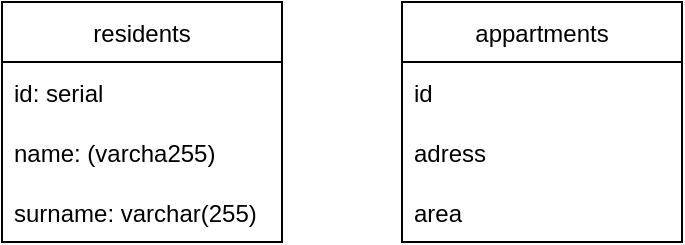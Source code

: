 <mxfile version="15.9.4" type="github">
  <diagram id="WWzpUGsCEAWE1CasI_xe" name="Page-1">
    <mxGraphModel dx="1054" dy="585" grid="1" gridSize="10" guides="1" tooltips="1" connect="1" arrows="1" fold="1" page="1" pageScale="1" pageWidth="827" pageHeight="1169" math="0" shadow="0">
      <root>
        <mxCell id="0" />
        <mxCell id="1" parent="0" />
        <mxCell id="4K1nbUxMba2Myyw-jxRT-1" value="residents" style="swimlane;fontStyle=0;childLayout=stackLayout;horizontal=1;startSize=30;horizontalStack=0;resizeParent=1;resizeParentMax=0;resizeLast=0;collapsible=1;marginBottom=0;" vertex="1" parent="1">
          <mxGeometry x="110" y="70" width="140" height="120" as="geometry" />
        </mxCell>
        <mxCell id="4K1nbUxMba2Myyw-jxRT-2" value="id: serial" style="text;strokeColor=none;fillColor=none;align=left;verticalAlign=middle;spacingLeft=4;spacingRight=4;overflow=hidden;points=[[0,0.5],[1,0.5]];portConstraint=eastwest;rotatable=0;" vertex="1" parent="4K1nbUxMba2Myyw-jxRT-1">
          <mxGeometry y="30" width="140" height="30" as="geometry" />
        </mxCell>
        <mxCell id="4K1nbUxMba2Myyw-jxRT-9" value="name: (varcha255)" style="text;strokeColor=none;fillColor=none;align=left;verticalAlign=middle;spacingLeft=4;spacingRight=4;overflow=hidden;points=[[0,0.5],[1,0.5]];portConstraint=eastwest;rotatable=0;" vertex="1" parent="4K1nbUxMba2Myyw-jxRT-1">
          <mxGeometry y="60" width="140" height="30" as="geometry" />
        </mxCell>
        <mxCell id="4K1nbUxMba2Myyw-jxRT-3" value="surname: varchar(255)" style="text;strokeColor=none;fillColor=none;align=left;verticalAlign=middle;spacingLeft=4;spacingRight=4;overflow=hidden;points=[[0,0.5],[1,0.5]];portConstraint=eastwest;rotatable=0;" vertex="1" parent="4K1nbUxMba2Myyw-jxRT-1">
          <mxGeometry y="90" width="140" height="30" as="geometry" />
        </mxCell>
        <mxCell id="4K1nbUxMba2Myyw-jxRT-5" value="appartments" style="swimlane;fontStyle=0;childLayout=stackLayout;horizontal=1;startSize=30;horizontalStack=0;resizeParent=1;resizeParentMax=0;resizeLast=0;collapsible=1;marginBottom=0;" vertex="1" parent="1">
          <mxGeometry x="310" y="70" width="140" height="120" as="geometry" />
        </mxCell>
        <mxCell id="4K1nbUxMba2Myyw-jxRT-6" value="id" style="text;strokeColor=none;fillColor=none;align=left;verticalAlign=middle;spacingLeft=4;spacingRight=4;overflow=hidden;points=[[0,0.5],[1,0.5]];portConstraint=eastwest;rotatable=0;" vertex="1" parent="4K1nbUxMba2Myyw-jxRT-5">
          <mxGeometry y="30" width="140" height="30" as="geometry" />
        </mxCell>
        <mxCell id="4K1nbUxMba2Myyw-jxRT-7" value="adress" style="text;strokeColor=none;fillColor=none;align=left;verticalAlign=middle;spacingLeft=4;spacingRight=4;overflow=hidden;points=[[0,0.5],[1,0.5]];portConstraint=eastwest;rotatable=0;" vertex="1" parent="4K1nbUxMba2Myyw-jxRT-5">
          <mxGeometry y="60" width="140" height="30" as="geometry" />
        </mxCell>
        <mxCell id="4K1nbUxMba2Myyw-jxRT-8" value="area" style="text;strokeColor=none;fillColor=none;align=left;verticalAlign=middle;spacingLeft=4;spacingRight=4;overflow=hidden;points=[[0,0.5],[1,0.5]];portConstraint=eastwest;rotatable=0;" vertex="1" parent="4K1nbUxMba2Myyw-jxRT-5">
          <mxGeometry y="90" width="140" height="30" as="geometry" />
        </mxCell>
      </root>
    </mxGraphModel>
  </diagram>
</mxfile>
